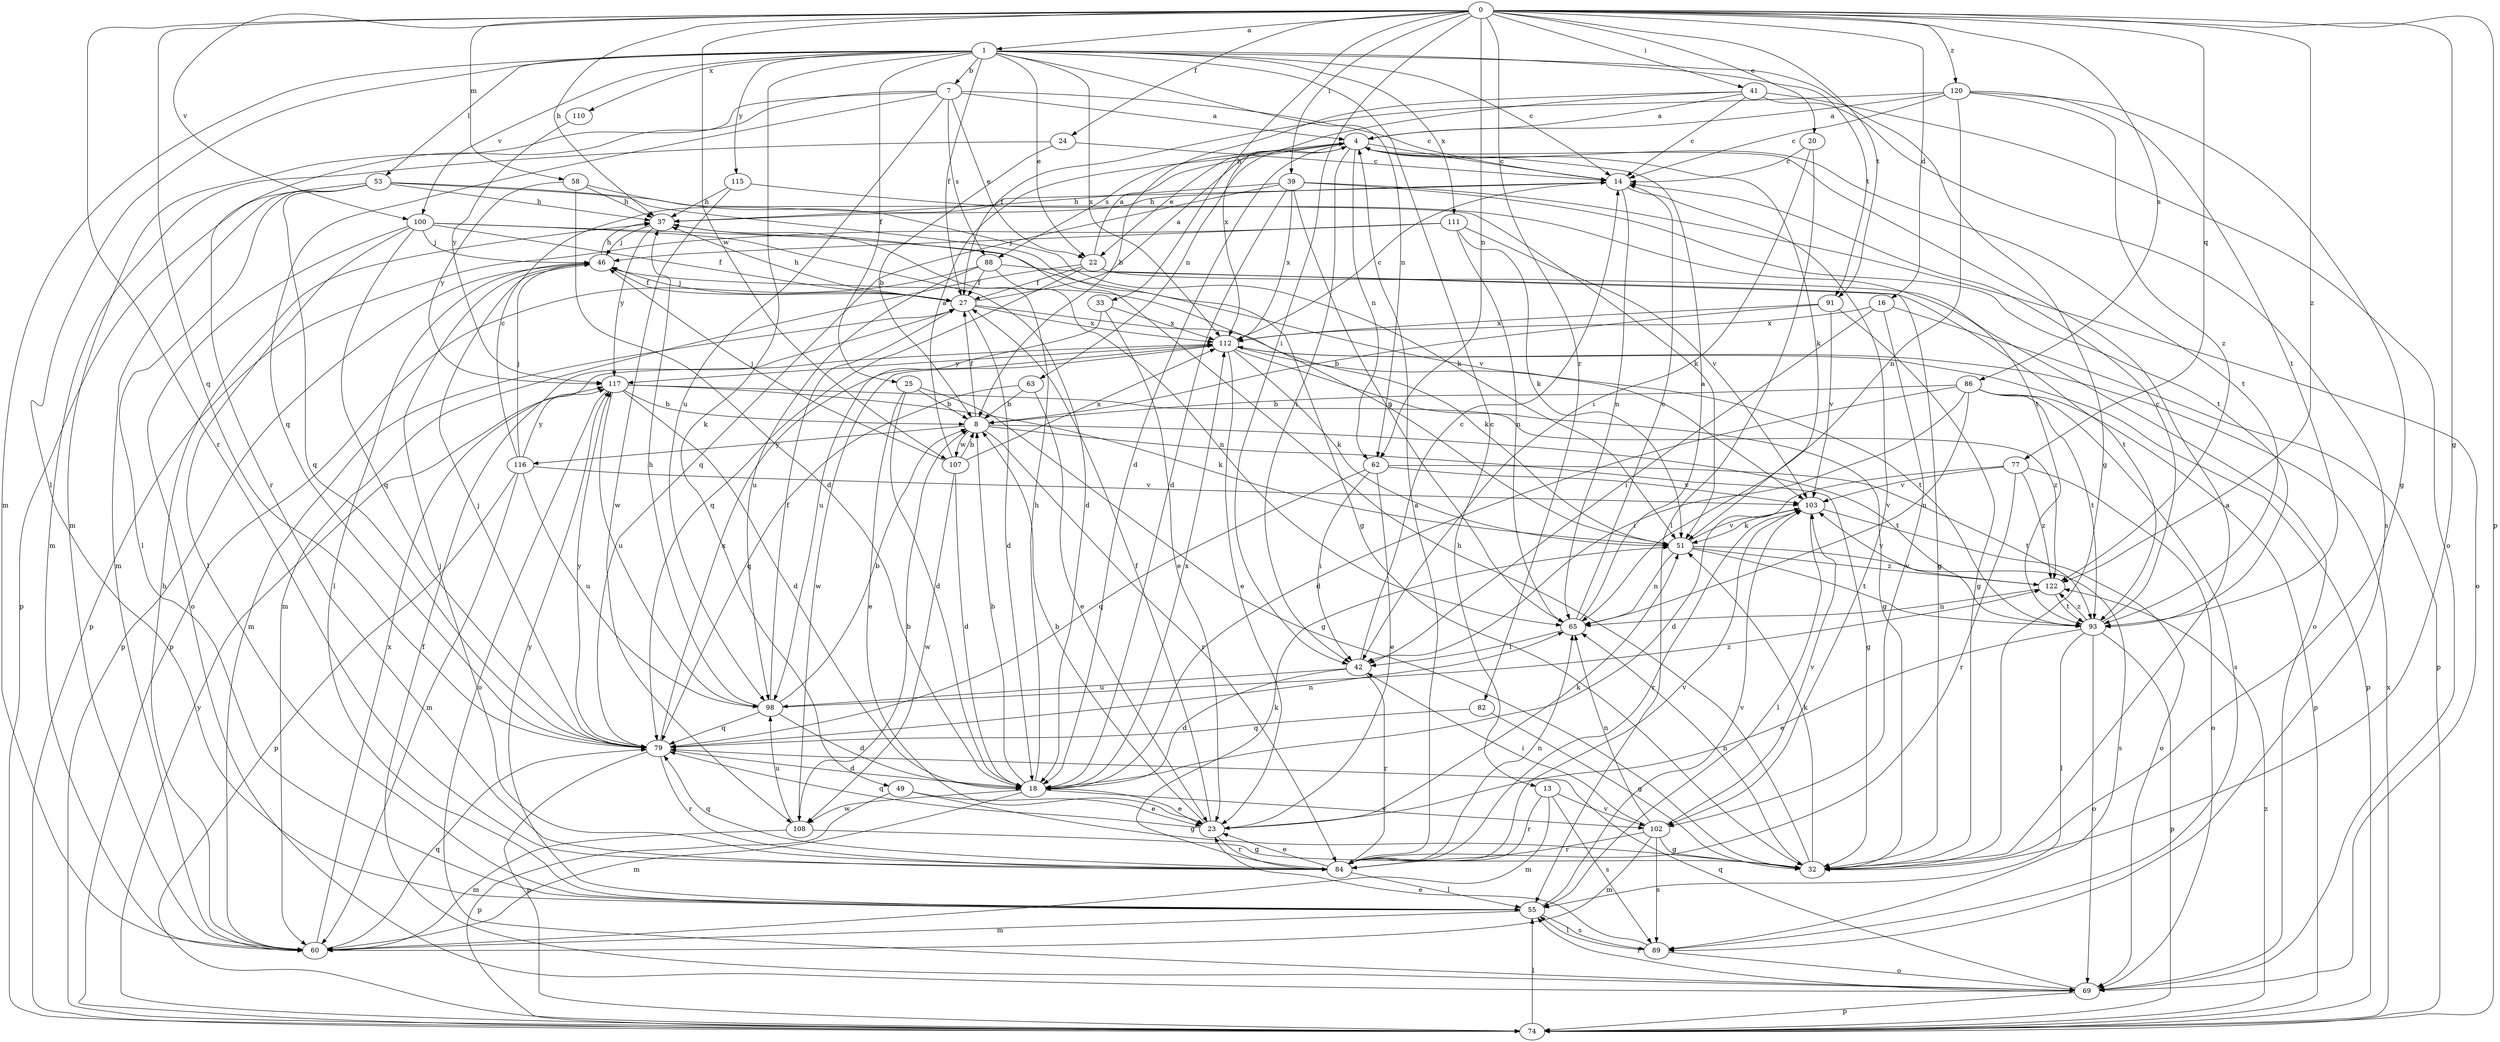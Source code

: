 strict digraph  {
0;
1;
4;
7;
8;
13;
14;
16;
18;
20;
22;
23;
24;
25;
27;
32;
33;
37;
39;
41;
42;
46;
49;
51;
53;
55;
58;
60;
62;
63;
65;
69;
74;
77;
79;
82;
84;
86;
88;
89;
91;
93;
98;
100;
102;
103;
107;
108;
110;
111;
112;
115;
116;
117;
120;
122;
0 -> 1  [label=a];
0 -> 16  [label=d];
0 -> 20  [label=e];
0 -> 24  [label=f];
0 -> 32  [label=g];
0 -> 33  [label=h];
0 -> 37  [label=h];
0 -> 39  [label=i];
0 -> 41  [label=i];
0 -> 42  [label=i];
0 -> 58  [label=m];
0 -> 62  [label=n];
0 -> 74  [label=p];
0 -> 77  [label=q];
0 -> 79  [label=q];
0 -> 82  [label=r];
0 -> 84  [label=r];
0 -> 86  [label=s];
0 -> 91  [label=t];
0 -> 100  [label=v];
0 -> 107  [label=w];
0 -> 120  [label=z];
0 -> 122  [label=z];
1 -> 7  [label=b];
1 -> 13  [label=c];
1 -> 14  [label=c];
1 -> 22  [label=e];
1 -> 25  [label=f];
1 -> 27  [label=f];
1 -> 32  [label=g];
1 -> 49  [label=k];
1 -> 53  [label=l];
1 -> 55  [label=l];
1 -> 60  [label=m];
1 -> 62  [label=n];
1 -> 91  [label=t];
1 -> 100  [label=v];
1 -> 110  [label=x];
1 -> 111  [label=x];
1 -> 112  [label=x];
1 -> 115  [label=y];
4 -> 14  [label=c];
4 -> 18  [label=d];
4 -> 22  [label=e];
4 -> 42  [label=i];
4 -> 51  [label=k];
4 -> 62  [label=n];
4 -> 63  [label=n];
4 -> 88  [label=s];
4 -> 93  [label=t];
7 -> 4  [label=a];
7 -> 14  [label=c];
7 -> 22  [label=e];
7 -> 60  [label=m];
7 -> 79  [label=q];
7 -> 84  [label=r];
7 -> 88  [label=s];
7 -> 98  [label=u];
8 -> 27  [label=f];
8 -> 32  [label=g];
8 -> 84  [label=r];
8 -> 93  [label=t];
8 -> 107  [label=w];
8 -> 116  [label=y];
13 -> 60  [label=m];
13 -> 84  [label=r];
13 -> 89  [label=s];
13 -> 102  [label=v];
14 -> 37  [label=h];
14 -> 65  [label=n];
14 -> 102  [label=v];
16 -> 42  [label=i];
16 -> 74  [label=p];
16 -> 102  [label=v];
16 -> 112  [label=x];
18 -> 8  [label=b];
18 -> 23  [label=e];
18 -> 37  [label=h];
18 -> 60  [label=m];
18 -> 102  [label=v];
18 -> 108  [label=w];
18 -> 112  [label=x];
20 -> 14  [label=c];
20 -> 42  [label=i];
20 -> 55  [label=l];
22 -> 4  [label=a];
22 -> 27  [label=f];
22 -> 32  [label=g];
22 -> 60  [label=m];
22 -> 69  [label=o];
22 -> 79  [label=q];
23 -> 8  [label=b];
23 -> 27  [label=f];
23 -> 51  [label=k];
23 -> 79  [label=q];
23 -> 84  [label=r];
24 -> 8  [label=b];
24 -> 14  [label=c];
24 -> 60  [label=m];
25 -> 8  [label=b];
25 -> 18  [label=d];
25 -> 23  [label=e];
25 -> 32  [label=g];
27 -> 4  [label=a];
27 -> 18  [label=d];
27 -> 37  [label=h];
27 -> 46  [label=j];
27 -> 51  [label=k];
27 -> 60  [label=m];
27 -> 112  [label=x];
32 -> 4  [label=a];
32 -> 37  [label=h];
32 -> 51  [label=k];
32 -> 65  [label=n];
33 -> 23  [label=e];
33 -> 98  [label=u];
33 -> 112  [label=x];
37 -> 46  [label=j];
37 -> 117  [label=y];
39 -> 18  [label=d];
39 -> 37  [label=h];
39 -> 65  [label=n];
39 -> 69  [label=o];
39 -> 79  [label=q];
39 -> 93  [label=t];
39 -> 112  [label=x];
41 -> 4  [label=a];
41 -> 8  [label=b];
41 -> 14  [label=c];
41 -> 69  [label=o];
41 -> 89  [label=s];
41 -> 112  [label=x];
42 -> 14  [label=c];
42 -> 18  [label=d];
42 -> 84  [label=r];
42 -> 98  [label=u];
46 -> 27  [label=f];
46 -> 37  [label=h];
46 -> 55  [label=l];
46 -> 74  [label=p];
49 -> 23  [label=e];
49 -> 32  [label=g];
49 -> 74  [label=p];
51 -> 46  [label=j];
51 -> 65  [label=n];
51 -> 89  [label=s];
51 -> 93  [label=t];
51 -> 103  [label=v];
51 -> 122  [label=z];
53 -> 32  [label=g];
53 -> 37  [label=h];
53 -> 51  [label=k];
53 -> 55  [label=l];
53 -> 60  [label=m];
53 -> 74  [label=p];
53 -> 79  [label=q];
55 -> 60  [label=m];
55 -> 89  [label=s];
55 -> 103  [label=v];
55 -> 117  [label=y];
58 -> 18  [label=d];
58 -> 37  [label=h];
58 -> 51  [label=k];
58 -> 117  [label=y];
60 -> 37  [label=h];
60 -> 79  [label=q];
60 -> 112  [label=x];
62 -> 23  [label=e];
62 -> 42  [label=i];
62 -> 79  [label=q];
62 -> 93  [label=t];
62 -> 103  [label=v];
63 -> 8  [label=b];
63 -> 23  [label=e];
63 -> 79  [label=q];
65 -> 4  [label=a];
65 -> 14  [label=c];
65 -> 42  [label=i];
69 -> 27  [label=f];
69 -> 55  [label=l];
69 -> 74  [label=p];
69 -> 79  [label=q];
74 -> 55  [label=l];
74 -> 112  [label=x];
74 -> 117  [label=y];
74 -> 122  [label=z];
77 -> 18  [label=d];
77 -> 69  [label=o];
77 -> 84  [label=r];
77 -> 103  [label=v];
77 -> 122  [label=z];
79 -> 18  [label=d];
79 -> 46  [label=j];
79 -> 65  [label=n];
79 -> 74  [label=p];
79 -> 84  [label=r];
79 -> 112  [label=x];
79 -> 117  [label=y];
82 -> 32  [label=g];
82 -> 79  [label=q];
84 -> 4  [label=a];
84 -> 23  [label=e];
84 -> 46  [label=j];
84 -> 51  [label=k];
84 -> 55  [label=l];
84 -> 65  [label=n];
84 -> 79  [label=q];
84 -> 103  [label=v];
86 -> 8  [label=b];
86 -> 18  [label=d];
86 -> 42  [label=i];
86 -> 65  [label=n];
86 -> 74  [label=p];
86 -> 89  [label=s];
86 -> 93  [label=t];
88 -> 27  [label=f];
88 -> 65  [label=n];
88 -> 74  [label=p];
88 -> 93  [label=t];
88 -> 98  [label=u];
89 -> 23  [label=e];
89 -> 55  [label=l];
89 -> 69  [label=o];
91 -> 8  [label=b];
91 -> 32  [label=g];
91 -> 103  [label=v];
91 -> 112  [label=x];
93 -> 14  [label=c];
93 -> 23  [label=e];
93 -> 55  [label=l];
93 -> 69  [label=o];
93 -> 74  [label=p];
93 -> 122  [label=z];
98 -> 8  [label=b];
98 -> 18  [label=d];
98 -> 27  [label=f];
98 -> 37  [label=h];
98 -> 79  [label=q];
98 -> 122  [label=z];
100 -> 18  [label=d];
100 -> 27  [label=f];
100 -> 46  [label=j];
100 -> 55  [label=l];
100 -> 69  [label=o];
100 -> 79  [label=q];
100 -> 103  [label=v];
102 -> 32  [label=g];
102 -> 42  [label=i];
102 -> 60  [label=m];
102 -> 65  [label=n];
102 -> 84  [label=r];
102 -> 89  [label=s];
102 -> 103  [label=v];
103 -> 51  [label=k];
103 -> 55  [label=l];
103 -> 69  [label=o];
103 -> 84  [label=r];
107 -> 4  [label=a];
107 -> 8  [label=b];
107 -> 18  [label=d];
107 -> 46  [label=j];
107 -> 108  [label=w];
107 -> 112  [label=x];
108 -> 8  [label=b];
108 -> 32  [label=g];
108 -> 60  [label=m];
108 -> 98  [label=u];
110 -> 117  [label=y];
111 -> 46  [label=j];
111 -> 51  [label=k];
111 -> 65  [label=n];
111 -> 74  [label=p];
111 -> 103  [label=v];
112 -> 14  [label=c];
112 -> 23  [label=e];
112 -> 32  [label=g];
112 -> 51  [label=k];
112 -> 74  [label=p];
112 -> 93  [label=t];
112 -> 108  [label=w];
112 -> 117  [label=y];
115 -> 37  [label=h];
115 -> 93  [label=t];
115 -> 108  [label=w];
116 -> 14  [label=c];
116 -> 46  [label=j];
116 -> 60  [label=m];
116 -> 74  [label=p];
116 -> 98  [label=u];
116 -> 103  [label=v];
116 -> 117  [label=y];
117 -> 8  [label=b];
117 -> 18  [label=d];
117 -> 51  [label=k];
117 -> 69  [label=o];
117 -> 98  [label=u];
117 -> 122  [label=z];
120 -> 4  [label=a];
120 -> 14  [label=c];
120 -> 27  [label=f];
120 -> 32  [label=g];
120 -> 65  [label=n];
120 -> 93  [label=t];
120 -> 122  [label=z];
122 -> 65  [label=n];
122 -> 93  [label=t];
122 -> 103  [label=v];
}
